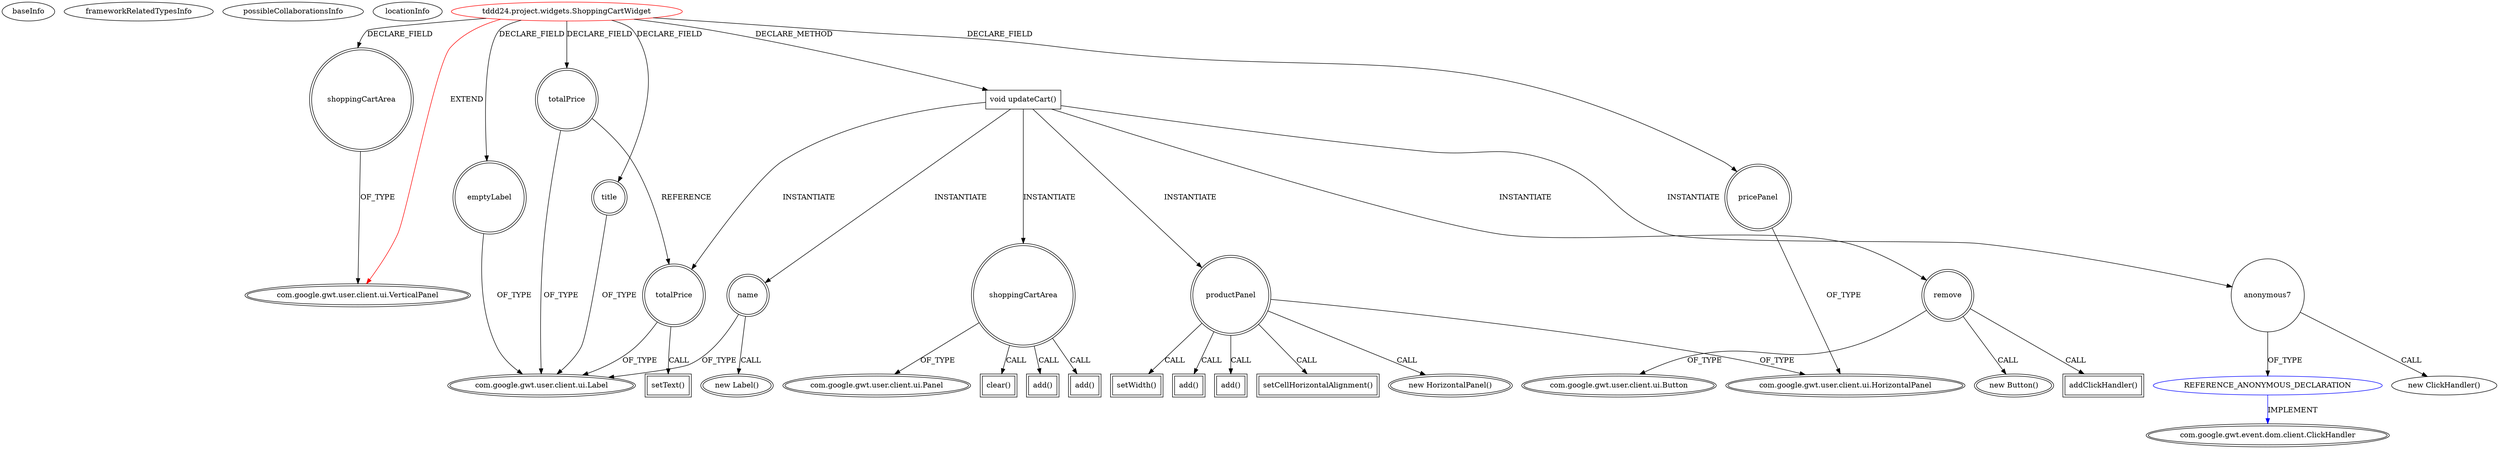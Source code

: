 digraph {
baseInfo[graphId=75,category="extension_graph",isAnonymous=false,possibleRelation=true]
frameworkRelatedTypesInfo[0="com.google.gwt.user.client.ui.VerticalPanel"]
possibleCollaborationsInfo[0="75~CLIENT_METHOD_DECLARATION-INSTANTIATION-~com.google.gwt.user.client.ui.VerticalPanel ~com.google.gwt.event.dom.client.ClickHandler ~false~true"]
locationInfo[projectName="CarlRazmus-WebStore",filePath="/CarlRazmus-WebStore/WebStore-master/src/tddd24/project/widgets/ShoppingCartWidget.java",contextSignature="ShoppingCartWidget",graphId="75"]
0[label="tddd24.project.widgets.ShoppingCartWidget",vertexType="ROOT_CLIENT_CLASS_DECLARATION",isFrameworkType=false,color=red]
1[label="com.google.gwt.user.client.ui.VerticalPanel",vertexType="FRAMEWORK_CLASS_TYPE",isFrameworkType=true,peripheries=2]
2[label="emptyLabel",vertexType="FIELD_DECLARATION",isFrameworkType=true,peripheries=2,shape=circle]
3[label="com.google.gwt.user.client.ui.Label",vertexType="FRAMEWORK_CLASS_TYPE",isFrameworkType=true,peripheries=2]
4[label="pricePanel",vertexType="FIELD_DECLARATION",isFrameworkType=true,peripheries=2,shape=circle]
5[label="com.google.gwt.user.client.ui.HorizontalPanel",vertexType="FRAMEWORK_CLASS_TYPE",isFrameworkType=true,peripheries=2]
6[label="shoppingCartArea",vertexType="FIELD_DECLARATION",isFrameworkType=true,peripheries=2,shape=circle]
8[label="title",vertexType="FIELD_DECLARATION",isFrameworkType=true,peripheries=2,shape=circle]
10[label="totalPrice",vertexType="FIELD_DECLARATION",isFrameworkType=true,peripheries=2,shape=circle]
15[label="void updateCart()",vertexType="CLIENT_METHOD_DECLARATION",isFrameworkType=false,shape=box]
16[label="shoppingCartArea",vertexType="VARIABLE_EXPRESION",isFrameworkType=true,peripheries=2,shape=circle]
18[label="com.google.gwt.user.client.ui.Panel",vertexType="FRAMEWORK_CLASS_TYPE",isFrameworkType=true,peripheries=2]
17[label="clear()",vertexType="INSIDE_CALL",isFrameworkType=true,peripheries=2,shape=box]
20[label="add()",vertexType="INSIDE_CALL",isFrameworkType=true,peripheries=2,shape=box]
22[label="productPanel",vertexType="VARIABLE_EXPRESION",isFrameworkType=true,peripheries=2,shape=circle]
21[label="new HorizontalPanel()",vertexType="CONSTRUCTOR_CALL",isFrameworkType=true,peripheries=2]
25[label="setWidth()",vertexType="INSIDE_CALL",isFrameworkType=true,peripheries=2,shape=box]
27[label="name",vertexType="VARIABLE_EXPRESION",isFrameworkType=true,peripheries=2,shape=circle]
26[label="new Label()",vertexType="CONSTRUCTOR_CALL",isFrameworkType=true,peripheries=2]
30[label="remove",vertexType="VARIABLE_EXPRESION",isFrameworkType=true,peripheries=2,shape=circle]
31[label="com.google.gwt.user.client.ui.Button",vertexType="FRAMEWORK_CLASS_TYPE",isFrameworkType=true,peripheries=2]
29[label="new Button()",vertexType="CONSTRUCTOR_CALL",isFrameworkType=true,peripheries=2]
33[label="addClickHandler()",vertexType="INSIDE_CALL",isFrameworkType=true,peripheries=2,shape=box]
35[label="anonymous7",vertexType="VARIABLE_EXPRESION",isFrameworkType=false,shape=circle]
36[label="REFERENCE_ANONYMOUS_DECLARATION",vertexType="REFERENCE_ANONYMOUS_DECLARATION",isFrameworkType=false,color=blue]
37[label="com.google.gwt.event.dom.client.ClickHandler",vertexType="FRAMEWORK_INTERFACE_TYPE",isFrameworkType=true,peripheries=2]
34[label="new ClickHandler()",vertexType="CONSTRUCTOR_CALL",isFrameworkType=false]
39[label="add()",vertexType="INSIDE_CALL",isFrameworkType=true,peripheries=2,shape=box]
41[label="add()",vertexType="INSIDE_CALL",isFrameworkType=true,peripheries=2,shape=box]
43[label="setCellHorizontalAlignment()",vertexType="INSIDE_CALL",isFrameworkType=true,peripheries=2,shape=box]
45[label="add()",vertexType="INSIDE_CALL",isFrameworkType=true,peripheries=2,shape=box]
46[label="totalPrice",vertexType="VARIABLE_EXPRESION",isFrameworkType=true,peripheries=2,shape=circle]
47[label="setText()",vertexType="INSIDE_CALL",isFrameworkType=true,peripheries=2,shape=box]
0->1[label="EXTEND",color=red]
0->2[label="DECLARE_FIELD"]
2->3[label="OF_TYPE"]
0->4[label="DECLARE_FIELD"]
4->5[label="OF_TYPE"]
0->6[label="DECLARE_FIELD"]
6->1[label="OF_TYPE"]
0->8[label="DECLARE_FIELD"]
8->3[label="OF_TYPE"]
0->10[label="DECLARE_FIELD"]
10->3[label="OF_TYPE"]
0->15[label="DECLARE_METHOD"]
15->16[label="INSTANTIATE"]
16->18[label="OF_TYPE"]
16->17[label="CALL"]
16->20[label="CALL"]
15->22[label="INSTANTIATE"]
22->5[label="OF_TYPE"]
22->21[label="CALL"]
22->25[label="CALL"]
15->27[label="INSTANTIATE"]
27->3[label="OF_TYPE"]
27->26[label="CALL"]
15->30[label="INSTANTIATE"]
30->31[label="OF_TYPE"]
30->29[label="CALL"]
30->33[label="CALL"]
15->35[label="INSTANTIATE"]
36->37[label="IMPLEMENT",color=blue]
35->36[label="OF_TYPE"]
35->34[label="CALL"]
22->39[label="CALL"]
22->41[label="CALL"]
22->43[label="CALL"]
16->45[label="CALL"]
15->46[label="INSTANTIATE"]
10->46[label="REFERENCE"]
46->3[label="OF_TYPE"]
46->47[label="CALL"]
}
